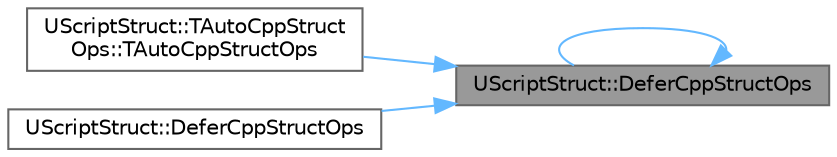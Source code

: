 digraph "UScriptStruct::DeferCppStructOps"
{
 // INTERACTIVE_SVG=YES
 // LATEX_PDF_SIZE
  bgcolor="transparent";
  edge [fontname=Helvetica,fontsize=10,labelfontname=Helvetica,labelfontsize=10];
  node [fontname=Helvetica,fontsize=10,shape=box,height=0.2,width=0.4];
  rankdir="RL";
  Node1 [id="Node000001",label="UScriptStruct::DeferCppStructOps",height=0.2,width=0.4,color="gray40", fillcolor="grey60", style="filled", fontcolor="black",tooltip="Stash a CppStructOps for future use."];
  Node1 -> Node2 [id="edge1_Node000001_Node000002",dir="back",color="steelblue1",style="solid",tooltip=" "];
  Node2 [id="Node000002",label="UScriptStruct::TAutoCppStruct\lOps::TAutoCppStructOps",height=0.2,width=0.4,color="grey40", fillcolor="white", style="filled",URL="$d7/d93/structUScriptStruct_1_1TAutoCppStructOps.html#ae80e6a1547dac14beff86baf906b2c3f",tooltip=" "];
  Node1 -> Node3 [id="edge2_Node000001_Node000003",dir="back",color="steelblue1",style="solid",tooltip=" "];
  Node3 [id="Node000003",label="UScriptStruct::DeferCppStructOps",height=0.2,width=0.4,color="grey40", fillcolor="white", style="filled",URL="$d1/d51/classUScriptStruct.html#abd32d99fef15fd15827ef1ebc39cd950",tooltip=" "];
  Node1 -> Node1 [id="edge3_Node000001_Node000001",dir="back",color="steelblue1",style="solid",tooltip=" "];
}

